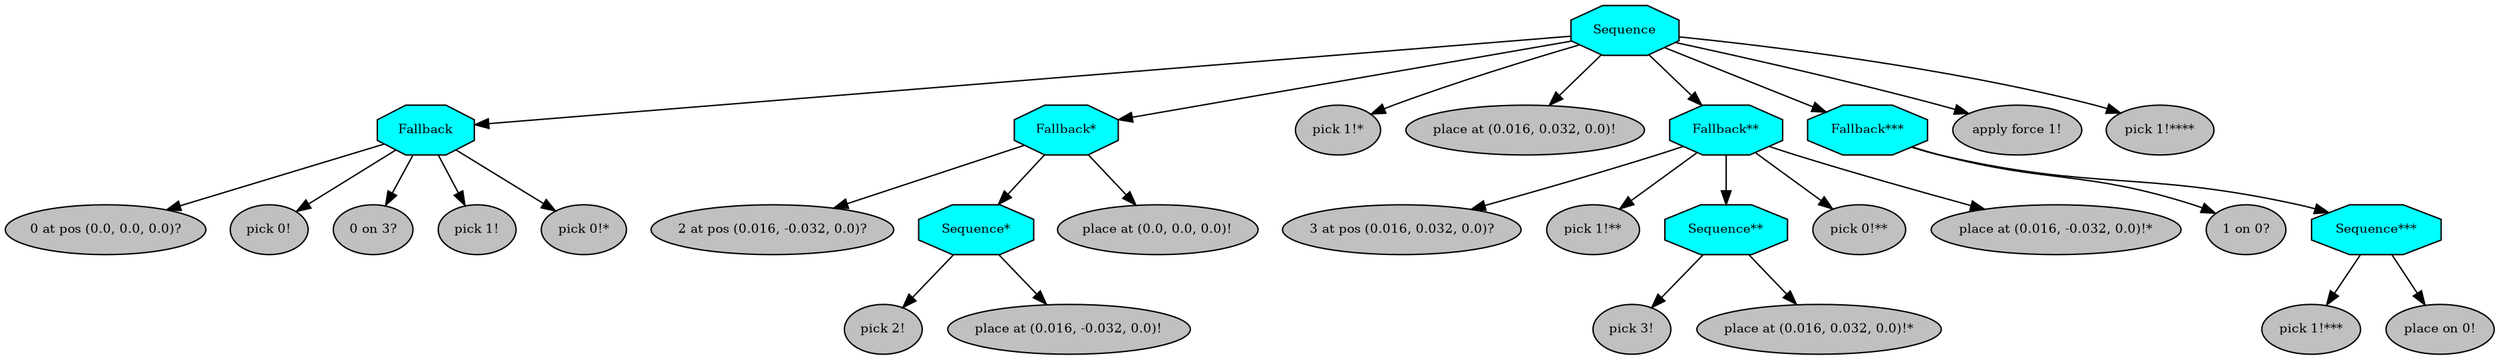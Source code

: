 digraph pastafarianism {
ordering=out;
graph [fontname="times-roman"];
node [fontname="times-roman"];
edge [fontname="times-roman"];
Sequence [fillcolor=cyan, fontcolor=black, fontsize=9, label=Sequence, shape=octagon, style=filled];
Fallback [fillcolor=cyan, fontcolor=black, fontsize=9, label=Fallback, shape=octagon, style=filled];
Sequence -> Fallback;
"0 at pos (0.0, 0.0, 0.0)?" [fillcolor=gray, fontcolor=black, fontsize=9, label="0 at pos (0.0, 0.0, 0.0)?", shape=ellipse, style=filled];
Fallback -> "0 at pos (0.0, 0.0, 0.0)?";
"pick 0!" [fillcolor=gray, fontcolor=black, fontsize=9, label="pick 0!", shape=ellipse, style=filled];
Fallback -> "pick 0!";
"0 on 3?" [fillcolor=gray, fontcolor=black, fontsize=9, label="0 on 3?", shape=ellipse, style=filled];
Fallback -> "0 on 3?";
"pick 1!" [fillcolor=gray, fontcolor=black, fontsize=9, label="pick 1!", shape=ellipse, style=filled];
Fallback -> "pick 1!";
"pick 0!*" [fillcolor=gray, fontcolor=black, fontsize=9, label="pick 0!*", shape=ellipse, style=filled];
Fallback -> "pick 0!*";
"Fallback*" [fillcolor=cyan, fontcolor=black, fontsize=9, label="Fallback*", shape=octagon, style=filled];
Sequence -> "Fallback*";
"2 at pos (0.016, -0.032, 0.0)?" [fillcolor=gray, fontcolor=black, fontsize=9, label="2 at pos (0.016, -0.032, 0.0)?", shape=ellipse, style=filled];
"Fallback*" -> "2 at pos (0.016, -0.032, 0.0)?";
"Sequence*" [fillcolor=cyan, fontcolor=black, fontsize=9, label="Sequence*", shape=octagon, style=filled];
"Fallback*" -> "Sequence*";
"pick 2!" [fillcolor=gray, fontcolor=black, fontsize=9, label="pick 2!", shape=ellipse, style=filled];
"Sequence*" -> "pick 2!";
"place at (0.016, -0.032, 0.0)!" [fillcolor=gray, fontcolor=black, fontsize=9, label="place at (0.016, -0.032, 0.0)!", shape=ellipse, style=filled];
"Sequence*" -> "place at (0.016, -0.032, 0.0)!";
"place at (0.0, 0.0, 0.0)!" [fillcolor=gray, fontcolor=black, fontsize=9, label="place at (0.0, 0.0, 0.0)!", shape=ellipse, style=filled];
"Fallback*" -> "place at (0.0, 0.0, 0.0)!";
"pick 1!*" [fillcolor=gray, fontcolor=black, fontsize=9, label="pick 1!*", shape=ellipse, style=filled];
Sequence -> "pick 1!*";
"place at (0.016, 0.032, 0.0)!" [fillcolor=gray, fontcolor=black, fontsize=9, label="place at (0.016, 0.032, 0.0)!", shape=ellipse, style=filled];
Sequence -> "place at (0.016, 0.032, 0.0)!";
"Fallback**" [fillcolor=cyan, fontcolor=black, fontsize=9, label="Fallback**", shape=octagon, style=filled];
Sequence -> "Fallback**";
"3 at pos (0.016, 0.032, 0.0)?" [fillcolor=gray, fontcolor=black, fontsize=9, label="3 at pos (0.016, 0.032, 0.0)?", shape=ellipse, style=filled];
"Fallback**" -> "3 at pos (0.016, 0.032, 0.0)?";
"pick 1!**" [fillcolor=gray, fontcolor=black, fontsize=9, label="pick 1!**", shape=ellipse, style=filled];
"Fallback**" -> "pick 1!**";
"Sequence**" [fillcolor=cyan, fontcolor=black, fontsize=9, label="Sequence**", shape=octagon, style=filled];
"Fallback**" -> "Sequence**";
"pick 3!" [fillcolor=gray, fontcolor=black, fontsize=9, label="pick 3!", shape=ellipse, style=filled];
"Sequence**" -> "pick 3!";
"place at (0.016, 0.032, 0.0)!*" [fillcolor=gray, fontcolor=black, fontsize=9, label="place at (0.016, 0.032, 0.0)!*", shape=ellipse, style=filled];
"Sequence**" -> "place at (0.016, 0.032, 0.0)!*";
"pick 0!**" [fillcolor=gray, fontcolor=black, fontsize=9, label="pick 0!**", shape=ellipse, style=filled];
"Fallback**" -> "pick 0!**";
"place at (0.016, -0.032, 0.0)!*" [fillcolor=gray, fontcolor=black, fontsize=9, label="place at (0.016, -0.032, 0.0)!*", shape=ellipse, style=filled];
"Fallback**" -> "place at (0.016, -0.032, 0.0)!*";
"Fallback***" [fillcolor=cyan, fontcolor=black, fontsize=9, label="Fallback***", shape=octagon, style=filled];
Sequence -> "Fallback***";
"1 on 0?" [fillcolor=gray, fontcolor=black, fontsize=9, label="1 on 0?", shape=ellipse, style=filled];
"Fallback***" -> "1 on 0?";
"Sequence***" [fillcolor=cyan, fontcolor=black, fontsize=9, label="Sequence***", shape=octagon, style=filled];
"Fallback***" -> "Sequence***";
"pick 1!***" [fillcolor=gray, fontcolor=black, fontsize=9, label="pick 1!***", shape=ellipse, style=filled];
"Sequence***" -> "pick 1!***";
"place on 0!" [fillcolor=gray, fontcolor=black, fontsize=9, label="place on 0!", shape=ellipse, style=filled];
"Sequence***" -> "place on 0!";
"apply force 1!" [fillcolor=gray, fontcolor=black, fontsize=9, label="apply force 1!", shape=ellipse, style=filled];
Sequence -> "apply force 1!";
"pick 1!****" [fillcolor=gray, fontcolor=black, fontsize=9, label="pick 1!****", shape=ellipse, style=filled];
Sequence -> "pick 1!****";
}
